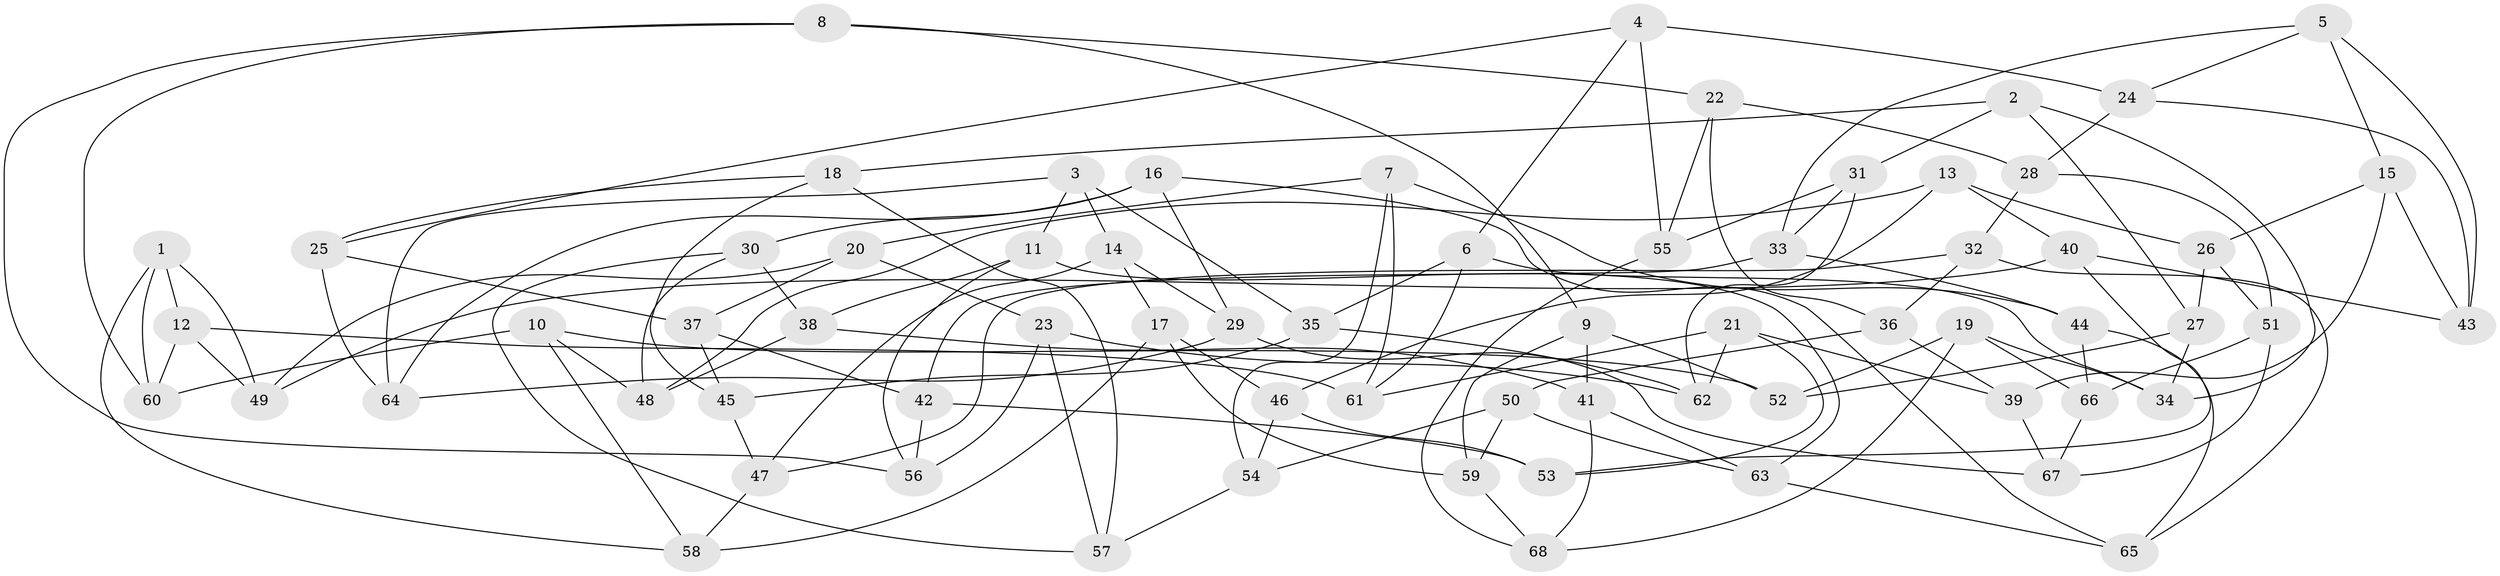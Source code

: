 // Generated by graph-tools (version 1.1) at 2025/59/03/09/25 04:59:25]
// undirected, 68 vertices, 136 edges
graph export_dot {
graph [start="1"]
  node [color=gray90,style=filled];
  1;
  2;
  3;
  4;
  5;
  6;
  7;
  8;
  9;
  10;
  11;
  12;
  13;
  14;
  15;
  16;
  17;
  18;
  19;
  20;
  21;
  22;
  23;
  24;
  25;
  26;
  27;
  28;
  29;
  30;
  31;
  32;
  33;
  34;
  35;
  36;
  37;
  38;
  39;
  40;
  41;
  42;
  43;
  44;
  45;
  46;
  47;
  48;
  49;
  50;
  51;
  52;
  53;
  54;
  55;
  56;
  57;
  58;
  59;
  60;
  61;
  62;
  63;
  64;
  65;
  66;
  67;
  68;
  1 -- 58;
  1 -- 60;
  1 -- 12;
  1 -- 49;
  2 -- 27;
  2 -- 34;
  2 -- 31;
  2 -- 18;
  3 -- 11;
  3 -- 14;
  3 -- 35;
  3 -- 64;
  4 -- 25;
  4 -- 6;
  4 -- 55;
  4 -- 24;
  5 -- 43;
  5 -- 15;
  5 -- 33;
  5 -- 24;
  6 -- 61;
  6 -- 35;
  6 -- 34;
  7 -- 61;
  7 -- 20;
  7 -- 44;
  7 -- 54;
  8 -- 9;
  8 -- 22;
  8 -- 56;
  8 -- 60;
  9 -- 41;
  9 -- 52;
  9 -- 59;
  10 -- 58;
  10 -- 48;
  10 -- 52;
  10 -- 60;
  11 -- 38;
  11 -- 56;
  11 -- 63;
  12 -- 49;
  12 -- 61;
  12 -- 60;
  13 -- 48;
  13 -- 40;
  13 -- 46;
  13 -- 26;
  14 -- 47;
  14 -- 17;
  14 -- 29;
  15 -- 26;
  15 -- 43;
  15 -- 39;
  16 -- 64;
  16 -- 29;
  16 -- 30;
  16 -- 65;
  17 -- 46;
  17 -- 59;
  17 -- 58;
  18 -- 57;
  18 -- 25;
  18 -- 45;
  19 -- 52;
  19 -- 68;
  19 -- 34;
  19 -- 66;
  20 -- 23;
  20 -- 49;
  20 -- 37;
  21 -- 62;
  21 -- 53;
  21 -- 61;
  21 -- 39;
  22 -- 36;
  22 -- 28;
  22 -- 55;
  23 -- 56;
  23 -- 57;
  23 -- 62;
  24 -- 43;
  24 -- 28;
  25 -- 37;
  25 -- 64;
  26 -- 27;
  26 -- 51;
  27 -- 34;
  27 -- 52;
  28 -- 32;
  28 -- 51;
  29 -- 67;
  29 -- 64;
  30 -- 48;
  30 -- 57;
  30 -- 38;
  31 -- 62;
  31 -- 55;
  31 -- 33;
  32 -- 47;
  32 -- 65;
  32 -- 36;
  33 -- 44;
  33 -- 42;
  35 -- 45;
  35 -- 62;
  36 -- 39;
  36 -- 50;
  37 -- 45;
  37 -- 42;
  38 -- 48;
  38 -- 41;
  39 -- 67;
  40 -- 53;
  40 -- 43;
  40 -- 49;
  41 -- 68;
  41 -- 63;
  42 -- 56;
  42 -- 53;
  44 -- 65;
  44 -- 66;
  45 -- 47;
  46 -- 54;
  46 -- 53;
  47 -- 58;
  50 -- 59;
  50 -- 54;
  50 -- 63;
  51 -- 66;
  51 -- 67;
  54 -- 57;
  55 -- 68;
  59 -- 68;
  63 -- 65;
  66 -- 67;
}
